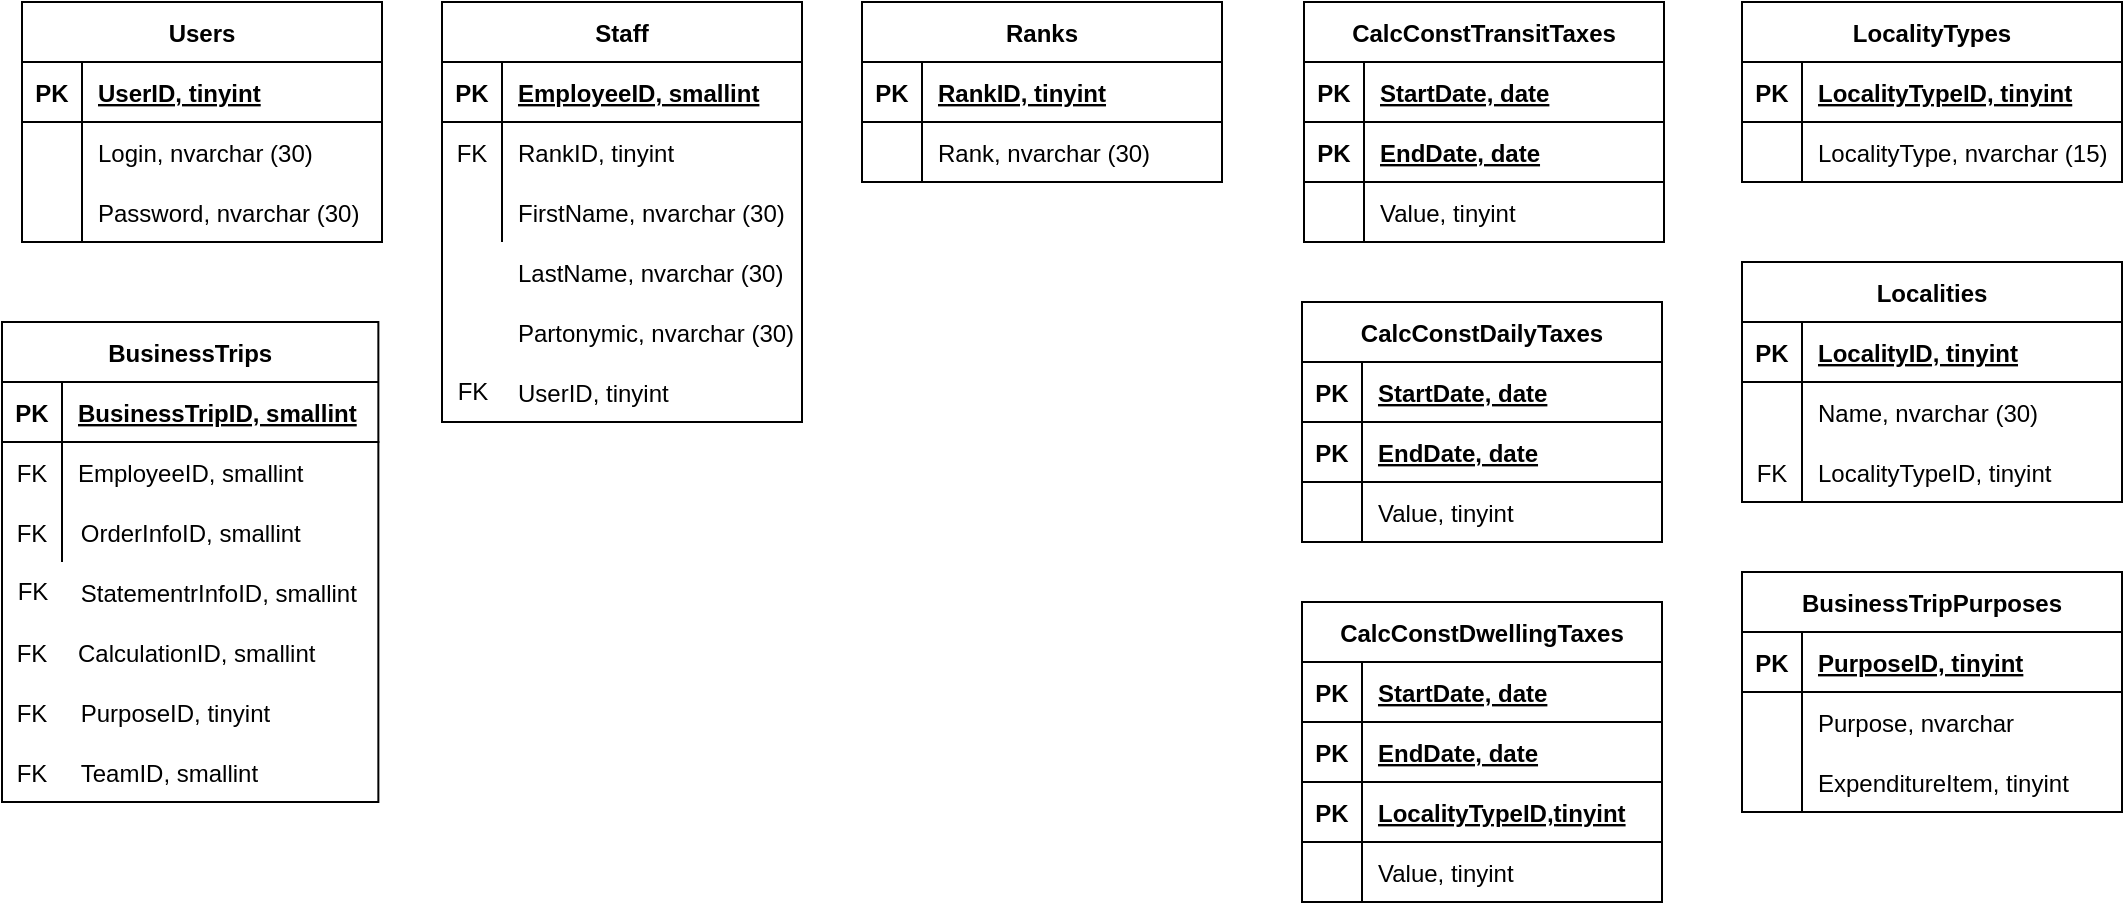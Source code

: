 <mxfile version="13.7.5" type="github">
  <diagram name="Page-1" id="9f46799a-70d6-7492-0946-bef42562c5a5">
    <mxGraphModel dx="526" dy="281" grid="1" gridSize="10" guides="1" tooltips="1" connect="1" arrows="1" fold="1" page="1" pageScale="1" pageWidth="1100" pageHeight="850" background="#ffffff" math="0" shadow="0">
      <root>
        <mxCell id="0" />
        <mxCell id="1" parent="0" />
        <mxCell id="2ZAYoPAfcxRGO_iiZ7II-127" value="" style="group" vertex="1" connectable="0" parent="1">
          <mxGeometry x="30" y="20" width="220" height="140" as="geometry" />
        </mxCell>
        <mxCell id="2ZAYoPAfcxRGO_iiZ7II-126" value="" style="group" vertex="1" connectable="0" parent="2ZAYoPAfcxRGO_iiZ7II-127">
          <mxGeometry width="220" height="140" as="geometry" />
        </mxCell>
        <mxCell id="2ZAYoPAfcxRGO_iiZ7II-128" value="" style="group" vertex="1" connectable="0" parent="2ZAYoPAfcxRGO_iiZ7II-126">
          <mxGeometry width="220" height="140" as="geometry" />
        </mxCell>
        <mxCell id="2ZAYoPAfcxRGO_iiZ7II-129" value="" style="group" vertex="1" connectable="0" parent="2ZAYoPAfcxRGO_iiZ7II-128">
          <mxGeometry width="180" height="120" as="geometry" />
        </mxCell>
        <mxCell id="2ZAYoPAfcxRGO_iiZ7II-109" value="Users" style="shape=table;startSize=30;container=1;collapsible=1;childLayout=tableLayout;fixedRows=1;rowLines=0;fontStyle=1;align=center;resizeLast=1;" vertex="1" parent="2ZAYoPAfcxRGO_iiZ7II-129">
          <mxGeometry width="180" height="120" as="geometry">
            <mxRectangle width="70" height="30" as="alternateBounds" />
          </mxGeometry>
        </mxCell>
        <mxCell id="2ZAYoPAfcxRGO_iiZ7II-110" value="" style="shape=partialRectangle;collapsible=0;dropTarget=0;pointerEvents=0;fillColor=none;top=0;left=0;bottom=1;right=0;points=[[0,0.5],[1,0.5]];portConstraint=eastwest;" vertex="1" parent="2ZAYoPAfcxRGO_iiZ7II-109">
          <mxGeometry y="30" width="180" height="30" as="geometry" />
        </mxCell>
        <mxCell id="2ZAYoPAfcxRGO_iiZ7II-111" value="PK" style="shape=partialRectangle;connectable=0;fillColor=none;top=0;left=0;bottom=0;right=0;fontStyle=1;overflow=hidden;" vertex="1" parent="2ZAYoPAfcxRGO_iiZ7II-110">
          <mxGeometry width="30" height="30" as="geometry" />
        </mxCell>
        <mxCell id="2ZAYoPAfcxRGO_iiZ7II-112" value="UserID, tinyint" style="shape=partialRectangle;connectable=0;fillColor=none;top=0;left=0;bottom=0;right=0;align=left;spacingLeft=6;fontStyle=5;overflow=hidden;" vertex="1" parent="2ZAYoPAfcxRGO_iiZ7II-110">
          <mxGeometry x="30" width="150" height="30" as="geometry" />
        </mxCell>
        <mxCell id="2ZAYoPAfcxRGO_iiZ7II-113" value="" style="shape=partialRectangle;collapsible=0;dropTarget=0;pointerEvents=0;fillColor=none;top=0;left=0;bottom=0;right=0;points=[[0,0.5],[1,0.5]];portConstraint=eastwest;" vertex="1" parent="2ZAYoPAfcxRGO_iiZ7II-109">
          <mxGeometry y="60" width="180" height="30" as="geometry" />
        </mxCell>
        <mxCell id="2ZAYoPAfcxRGO_iiZ7II-114" value="" style="shape=partialRectangle;connectable=0;fillColor=none;top=0;left=0;bottom=0;right=0;editable=1;overflow=hidden;" vertex="1" parent="2ZAYoPAfcxRGO_iiZ7II-113">
          <mxGeometry width="30" height="30" as="geometry" />
        </mxCell>
        <mxCell id="2ZAYoPAfcxRGO_iiZ7II-115" value="Login, nvarchar (30)" style="shape=partialRectangle;connectable=0;fillColor=none;top=0;left=0;bottom=0;right=0;align=left;spacingLeft=6;overflow=hidden;" vertex="1" parent="2ZAYoPAfcxRGO_iiZ7II-113">
          <mxGeometry x="30" width="150" height="30" as="geometry" />
        </mxCell>
        <mxCell id="2ZAYoPAfcxRGO_iiZ7II-116" value="" style="shape=partialRectangle;collapsible=0;dropTarget=0;pointerEvents=0;fillColor=none;top=0;left=0;bottom=0;right=0;points=[[0,0.5],[1,0.5]];portConstraint=eastwest;" vertex="1" parent="2ZAYoPAfcxRGO_iiZ7II-109">
          <mxGeometry y="90" width="180" height="30" as="geometry" />
        </mxCell>
        <mxCell id="2ZAYoPAfcxRGO_iiZ7II-117" value="" style="shape=partialRectangle;connectable=0;fillColor=none;top=0;left=0;bottom=0;right=0;editable=1;overflow=hidden;" vertex="1" parent="2ZAYoPAfcxRGO_iiZ7II-116">
          <mxGeometry width="30" height="30" as="geometry" />
        </mxCell>
        <mxCell id="2ZAYoPAfcxRGO_iiZ7II-118" value="" style="shape=partialRectangle;connectable=0;fillColor=none;top=0;left=0;bottom=0;right=0;align=left;spacingLeft=6;overflow=hidden;" vertex="1" parent="2ZAYoPAfcxRGO_iiZ7II-116">
          <mxGeometry x="30" width="150" height="30" as="geometry" />
        </mxCell>
        <mxCell id="2ZAYoPAfcxRGO_iiZ7II-125" value="Password, nvarchar (30)" style="shape=partialRectangle;connectable=0;fillColor=none;top=0;left=0;bottom=0;right=0;align=left;spacingLeft=6;overflow=hidden;" vertex="1" parent="2ZAYoPAfcxRGO_iiZ7II-129">
          <mxGeometry x="30" y="90" width="150" height="30" as="geometry" />
        </mxCell>
        <mxCell id="2ZAYoPAfcxRGO_iiZ7II-132" value="" style="group" vertex="1" connectable="0" parent="1">
          <mxGeometry x="240" y="20" width="220" height="260" as="geometry" />
        </mxCell>
        <mxCell id="2ZAYoPAfcxRGO_iiZ7II-133" value="" style="group" vertex="1" connectable="0" parent="2ZAYoPAfcxRGO_iiZ7II-132">
          <mxGeometry width="220" height="260" as="geometry" />
        </mxCell>
        <mxCell id="2ZAYoPAfcxRGO_iiZ7II-134" value="" style="group" vertex="1" connectable="0" parent="2ZAYoPAfcxRGO_iiZ7II-133">
          <mxGeometry width="220" height="260" as="geometry" />
        </mxCell>
        <mxCell id="2ZAYoPAfcxRGO_iiZ7II-135" value="" style="group" vertex="1" connectable="0" parent="2ZAYoPAfcxRGO_iiZ7II-134">
          <mxGeometry width="180" height="260" as="geometry" />
        </mxCell>
        <mxCell id="2ZAYoPAfcxRGO_iiZ7II-149" value="LastName, nvarchar (30)" style="shape=partialRectangle;connectable=0;fillColor=none;top=0;left=0;bottom=0;right=0;align=left;spacingLeft=6;overflow=hidden;" vertex="1" parent="2ZAYoPAfcxRGO_iiZ7II-135">
          <mxGeometry x="30" y="120" width="150" height="30" as="geometry" />
        </mxCell>
        <mxCell id="2ZAYoPAfcxRGO_iiZ7II-154" value="UserID, tinyint" style="shape=partialRectangle;connectable=0;fillColor=none;top=0;left=0;bottom=0;right=0;align=left;spacingLeft=6;overflow=hidden;" vertex="1" parent="2ZAYoPAfcxRGO_iiZ7II-135">
          <mxGeometry x="30" y="180" width="150" height="30" as="geometry" />
        </mxCell>
        <mxCell id="2ZAYoPAfcxRGO_iiZ7II-155" value="FK" style="text;html=1;align=center;verticalAlign=middle;resizable=0;points=[];autosize=1;" vertex="1" parent="2ZAYoPAfcxRGO_iiZ7II-135">
          <mxGeometry y="185" width="30" height="20" as="geometry" />
        </mxCell>
        <mxCell id="2ZAYoPAfcxRGO_iiZ7II-272" value="" style="group" vertex="1" connectable="0" parent="2ZAYoPAfcxRGO_iiZ7II-135">
          <mxGeometry width="180" height="210" as="geometry" />
        </mxCell>
        <mxCell id="2ZAYoPAfcxRGO_iiZ7II-136" value="Staff" style="shape=table;startSize=30;container=1;collapsible=1;childLayout=tableLayout;fixedRows=1;rowLines=0;fontStyle=1;align=center;resizeLast=1;" vertex="1" parent="2ZAYoPAfcxRGO_iiZ7II-272">
          <mxGeometry width="180" height="210" as="geometry" />
        </mxCell>
        <mxCell id="2ZAYoPAfcxRGO_iiZ7II-137" value="" style="shape=partialRectangle;collapsible=0;dropTarget=0;pointerEvents=0;fillColor=none;top=0;left=0;bottom=1;right=0;points=[[0,0.5],[1,0.5]];portConstraint=eastwest;" vertex="1" parent="2ZAYoPAfcxRGO_iiZ7II-136">
          <mxGeometry y="30" width="180" height="30" as="geometry" />
        </mxCell>
        <mxCell id="2ZAYoPAfcxRGO_iiZ7II-138" value="PK" style="shape=partialRectangle;connectable=0;fillColor=none;top=0;left=0;bottom=0;right=0;fontStyle=1;overflow=hidden;" vertex="1" parent="2ZAYoPAfcxRGO_iiZ7II-137">
          <mxGeometry width="30" height="30" as="geometry" />
        </mxCell>
        <mxCell id="2ZAYoPAfcxRGO_iiZ7II-139" value="EmployeeID, smallint" style="shape=partialRectangle;connectable=0;fillColor=none;top=0;left=0;bottom=0;right=0;align=left;spacingLeft=6;fontStyle=5;overflow=hidden;" vertex="1" parent="2ZAYoPAfcxRGO_iiZ7II-137">
          <mxGeometry x="30" width="150" height="30" as="geometry" />
        </mxCell>
        <mxCell id="2ZAYoPAfcxRGO_iiZ7II-140" value="" style="shape=partialRectangle;collapsible=0;dropTarget=0;pointerEvents=0;fillColor=none;top=0;left=0;bottom=0;right=0;points=[[0,0.5],[1,0.5]];portConstraint=eastwest;" vertex="1" parent="2ZAYoPAfcxRGO_iiZ7II-136">
          <mxGeometry y="60" width="180" height="30" as="geometry" />
        </mxCell>
        <mxCell id="2ZAYoPAfcxRGO_iiZ7II-141" value="FK" style="shape=partialRectangle;connectable=0;fillColor=none;top=0;left=0;bottom=0;right=0;editable=1;overflow=hidden;" vertex="1" parent="2ZAYoPAfcxRGO_iiZ7II-140">
          <mxGeometry width="30" height="30" as="geometry" />
        </mxCell>
        <mxCell id="2ZAYoPAfcxRGO_iiZ7II-142" value="RankID, tinyint" style="shape=partialRectangle;connectable=0;fillColor=none;top=0;left=0;bottom=0;right=0;align=left;spacingLeft=6;overflow=hidden;" vertex="1" parent="2ZAYoPAfcxRGO_iiZ7II-140">
          <mxGeometry x="30" width="150" height="30" as="geometry" />
        </mxCell>
        <mxCell id="2ZAYoPAfcxRGO_iiZ7II-143" value="" style="shape=partialRectangle;collapsible=0;dropTarget=0;pointerEvents=0;fillColor=none;top=0;left=0;bottom=0;right=0;points=[[0,0.5],[1,0.5]];portConstraint=eastwest;" vertex="1" parent="2ZAYoPAfcxRGO_iiZ7II-136">
          <mxGeometry y="90" width="180" height="30" as="geometry" />
        </mxCell>
        <mxCell id="2ZAYoPAfcxRGO_iiZ7II-144" value="" style="shape=partialRectangle;connectable=0;fillColor=none;top=0;left=0;bottom=0;right=0;editable=1;overflow=hidden;" vertex="1" parent="2ZAYoPAfcxRGO_iiZ7II-143">
          <mxGeometry width="30" height="30" as="geometry" />
        </mxCell>
        <mxCell id="2ZAYoPAfcxRGO_iiZ7II-145" value="" style="shape=partialRectangle;connectable=0;fillColor=none;top=0;left=0;bottom=0;right=0;align=left;spacingLeft=6;overflow=hidden;" vertex="1" parent="2ZAYoPAfcxRGO_iiZ7II-143">
          <mxGeometry x="30" width="150" height="30" as="geometry" />
        </mxCell>
        <mxCell id="2ZAYoPAfcxRGO_iiZ7II-146" value="FirstName, nvarchar (30)" style="shape=partialRectangle;connectable=0;fillColor=none;top=0;left=0;bottom=0;right=0;align=left;spacingLeft=6;overflow=hidden;" vertex="1" parent="2ZAYoPAfcxRGO_iiZ7II-272">
          <mxGeometry x="30" y="90" width="150" height="30" as="geometry" />
        </mxCell>
        <mxCell id="2ZAYoPAfcxRGO_iiZ7II-150" value="Partonymic, nvarchar (30)" style="shape=partialRectangle;connectable=0;fillColor=none;top=0;left=0;bottom=0;right=0;align=left;spacingLeft=6;overflow=hidden;" vertex="1" parent="2ZAYoPAfcxRGO_iiZ7II-272">
          <mxGeometry x="30" y="150" width="150" height="30" as="geometry" />
        </mxCell>
        <mxCell id="2ZAYoPAfcxRGO_iiZ7II-156" value="" style="group" vertex="1" connectable="0" parent="1">
          <mxGeometry x="450" y="20" width="220" height="140" as="geometry" />
        </mxCell>
        <mxCell id="2ZAYoPAfcxRGO_iiZ7II-157" value="" style="group" vertex="1" connectable="0" parent="2ZAYoPAfcxRGO_iiZ7II-156">
          <mxGeometry width="220" height="140" as="geometry" />
        </mxCell>
        <mxCell id="2ZAYoPAfcxRGO_iiZ7II-158" value="" style="group" vertex="1" connectable="0" parent="2ZAYoPAfcxRGO_iiZ7II-157">
          <mxGeometry width="220" height="140" as="geometry" />
        </mxCell>
        <mxCell id="2ZAYoPAfcxRGO_iiZ7II-159" value="" style="group" vertex="1" connectable="0" parent="2ZAYoPAfcxRGO_iiZ7II-158">
          <mxGeometry width="180" height="120" as="geometry" />
        </mxCell>
        <mxCell id="2ZAYoPAfcxRGO_iiZ7II-160" value="Ranks" style="shape=table;startSize=30;container=1;collapsible=1;childLayout=tableLayout;fixedRows=1;rowLines=0;fontStyle=1;align=center;resizeLast=1;" vertex="1" parent="2ZAYoPAfcxRGO_iiZ7II-159">
          <mxGeometry width="180" height="90.0" as="geometry" />
        </mxCell>
        <mxCell id="2ZAYoPAfcxRGO_iiZ7II-161" value="" style="shape=partialRectangle;collapsible=0;dropTarget=0;pointerEvents=0;fillColor=none;top=0;left=0;bottom=1;right=0;points=[[0,0.5],[1,0.5]];portConstraint=eastwest;" vertex="1" parent="2ZAYoPAfcxRGO_iiZ7II-160">
          <mxGeometry y="30" width="180" height="30" as="geometry" />
        </mxCell>
        <mxCell id="2ZAYoPAfcxRGO_iiZ7II-162" value="PK" style="shape=partialRectangle;connectable=0;fillColor=none;top=0;left=0;bottom=0;right=0;fontStyle=1;overflow=hidden;" vertex="1" parent="2ZAYoPAfcxRGO_iiZ7II-161">
          <mxGeometry width="30" height="30" as="geometry" />
        </mxCell>
        <mxCell id="2ZAYoPAfcxRGO_iiZ7II-163" value="RankID, tinyint" style="shape=partialRectangle;connectable=0;fillColor=none;top=0;left=0;bottom=0;right=0;align=left;spacingLeft=6;fontStyle=5;overflow=hidden;" vertex="1" parent="2ZAYoPAfcxRGO_iiZ7II-161">
          <mxGeometry x="30" width="150" height="30" as="geometry" />
        </mxCell>
        <mxCell id="2ZAYoPAfcxRGO_iiZ7II-164" value="" style="shape=partialRectangle;collapsible=0;dropTarget=0;pointerEvents=0;fillColor=none;top=0;left=0;bottom=0;right=0;points=[[0,0.5],[1,0.5]];portConstraint=eastwest;" vertex="1" parent="2ZAYoPAfcxRGO_iiZ7II-160">
          <mxGeometry y="60" width="180" height="30" as="geometry" />
        </mxCell>
        <mxCell id="2ZAYoPAfcxRGO_iiZ7II-165" value="" style="shape=partialRectangle;connectable=0;fillColor=none;top=0;left=0;bottom=0;right=0;editable=1;overflow=hidden;" vertex="1" parent="2ZAYoPAfcxRGO_iiZ7II-164">
          <mxGeometry width="30" height="30" as="geometry" />
        </mxCell>
        <mxCell id="2ZAYoPAfcxRGO_iiZ7II-166" value="Rank, nvarchar (30)" style="shape=partialRectangle;connectable=0;fillColor=none;top=0;left=0;bottom=0;right=0;align=left;spacingLeft=6;overflow=hidden;" vertex="1" parent="2ZAYoPAfcxRGO_iiZ7II-164">
          <mxGeometry x="30" width="150" height="30" as="geometry" />
        </mxCell>
        <mxCell id="2ZAYoPAfcxRGO_iiZ7II-201" value="" style="group" vertex="1" connectable="0" parent="1">
          <mxGeometry x="670" y="20" width="180" height="120" as="geometry" />
        </mxCell>
        <mxCell id="2ZAYoPAfcxRGO_iiZ7II-186" value="CalcConstTransitTaxes" style="shape=table;startSize=30;container=1;collapsible=1;childLayout=tableLayout;fixedRows=1;rowLines=0;fontStyle=1;align=center;resizeLast=1;" vertex="1" parent="2ZAYoPAfcxRGO_iiZ7II-201">
          <mxGeometry x="1" width="180" height="120" as="geometry" />
        </mxCell>
        <mxCell id="2ZAYoPAfcxRGO_iiZ7II-187" value="" style="shape=partialRectangle;collapsible=0;dropTarget=0;pointerEvents=0;fillColor=none;top=0;left=0;bottom=1;right=0;points=[[0,0.5],[1,0.5]];portConstraint=eastwest;" vertex="1" parent="2ZAYoPAfcxRGO_iiZ7II-186">
          <mxGeometry y="30" width="180" height="30" as="geometry" />
        </mxCell>
        <mxCell id="2ZAYoPAfcxRGO_iiZ7II-188" value="PK" style="shape=partialRectangle;connectable=0;fillColor=none;top=0;left=0;bottom=0;right=0;fontStyle=1;overflow=hidden;strokeColor=#000000;" vertex="1" parent="2ZAYoPAfcxRGO_iiZ7II-187">
          <mxGeometry width="30" height="30" as="geometry" />
        </mxCell>
        <mxCell id="2ZAYoPAfcxRGO_iiZ7II-189" value="StartDate, date" style="shape=partialRectangle;connectable=0;fillColor=none;top=0;left=0;bottom=0;right=0;align=left;spacingLeft=6;fontStyle=5;overflow=hidden;" vertex="1" parent="2ZAYoPAfcxRGO_iiZ7II-187">
          <mxGeometry x="30" width="150" height="30" as="geometry" />
        </mxCell>
        <mxCell id="2ZAYoPAfcxRGO_iiZ7II-196" style="shape=partialRectangle;collapsible=0;dropTarget=0;pointerEvents=0;fillColor=none;top=0;left=0;bottom=1;right=0;points=[[0,0.5],[1,0.5]];portConstraint=eastwest;" vertex="1" parent="2ZAYoPAfcxRGO_iiZ7II-186">
          <mxGeometry y="60" width="180" height="30" as="geometry" />
        </mxCell>
        <mxCell id="2ZAYoPAfcxRGO_iiZ7II-197" value="PK" style="shape=partialRectangle;connectable=0;fillColor=none;top=0;left=0;bottom=0;right=0;fontStyle=1;overflow=hidden;strokeColor=#FFFFFF;" vertex="1" parent="2ZAYoPAfcxRGO_iiZ7II-196">
          <mxGeometry width="30" height="30" as="geometry" />
        </mxCell>
        <mxCell id="2ZAYoPAfcxRGO_iiZ7II-198" value="EndDate, date" style="shape=partialRectangle;connectable=0;fillColor=none;top=0;left=0;bottom=0;right=0;align=left;spacingLeft=6;fontStyle=5;overflow=hidden;" vertex="1" parent="2ZAYoPAfcxRGO_iiZ7II-196">
          <mxGeometry x="30" width="150" height="30" as="geometry" />
        </mxCell>
        <mxCell id="2ZAYoPAfcxRGO_iiZ7II-190" value="" style="shape=partialRectangle;collapsible=0;dropTarget=0;pointerEvents=0;fillColor=none;top=0;left=0;bottom=0;right=0;points=[[0,0.5],[1,0.5]];portConstraint=eastwest;" vertex="1" parent="2ZAYoPAfcxRGO_iiZ7II-186">
          <mxGeometry y="90" width="180" height="30" as="geometry" />
        </mxCell>
        <mxCell id="2ZAYoPAfcxRGO_iiZ7II-191" value="" style="shape=partialRectangle;connectable=0;fillColor=none;top=0;left=0;bottom=0;right=0;editable=1;overflow=hidden;" vertex="1" parent="2ZAYoPAfcxRGO_iiZ7II-190">
          <mxGeometry width="30" height="30" as="geometry" />
        </mxCell>
        <mxCell id="2ZAYoPAfcxRGO_iiZ7II-192" value="Value, tinyint" style="shape=partialRectangle;connectable=0;fillColor=none;top=0;left=0;bottom=0;right=0;align=left;spacingLeft=6;overflow=hidden;" vertex="1" parent="2ZAYoPAfcxRGO_iiZ7II-190">
          <mxGeometry x="30" width="150" height="30" as="geometry" />
        </mxCell>
        <mxCell id="2ZAYoPAfcxRGO_iiZ7II-203" value="CalcConstDailyTaxes" style="shape=table;startSize=30;container=1;collapsible=1;childLayout=tableLayout;fixedRows=1;rowLines=0;fontStyle=1;align=center;resizeLast=1;" vertex="1" parent="1">
          <mxGeometry x="670" y="170" width="180" height="120" as="geometry" />
        </mxCell>
        <mxCell id="2ZAYoPAfcxRGO_iiZ7II-204" value="" style="shape=partialRectangle;collapsible=0;dropTarget=0;pointerEvents=0;fillColor=none;top=0;left=0;bottom=1;right=0;points=[[0,0.5],[1,0.5]];portConstraint=eastwest;" vertex="1" parent="2ZAYoPAfcxRGO_iiZ7II-203">
          <mxGeometry y="30" width="180" height="30" as="geometry" />
        </mxCell>
        <mxCell id="2ZAYoPAfcxRGO_iiZ7II-205" value="PK" style="shape=partialRectangle;connectable=0;fillColor=none;top=0;left=0;bottom=0;right=0;fontStyle=1;overflow=hidden;strokeColor=#000000;" vertex="1" parent="2ZAYoPAfcxRGO_iiZ7II-204">
          <mxGeometry width="30" height="30" as="geometry" />
        </mxCell>
        <mxCell id="2ZAYoPAfcxRGO_iiZ7II-206" value="StartDate, date" style="shape=partialRectangle;connectable=0;fillColor=none;top=0;left=0;bottom=0;right=0;align=left;spacingLeft=6;fontStyle=5;overflow=hidden;" vertex="1" parent="2ZAYoPAfcxRGO_iiZ7II-204">
          <mxGeometry x="30" width="150" height="30" as="geometry" />
        </mxCell>
        <mxCell id="2ZAYoPAfcxRGO_iiZ7II-207" style="shape=partialRectangle;collapsible=0;dropTarget=0;pointerEvents=0;fillColor=none;top=0;left=0;bottom=1;right=0;points=[[0,0.5],[1,0.5]];portConstraint=eastwest;" vertex="1" parent="2ZAYoPAfcxRGO_iiZ7II-203">
          <mxGeometry y="60" width="180" height="30" as="geometry" />
        </mxCell>
        <mxCell id="2ZAYoPAfcxRGO_iiZ7II-208" value="PK" style="shape=partialRectangle;connectable=0;fillColor=none;top=0;left=0;bottom=0;right=0;fontStyle=1;overflow=hidden;strokeColor=#FFFFFF;" vertex="1" parent="2ZAYoPAfcxRGO_iiZ7II-207">
          <mxGeometry width="30" height="30" as="geometry" />
        </mxCell>
        <mxCell id="2ZAYoPAfcxRGO_iiZ7II-209" value="EndDate, date" style="shape=partialRectangle;connectable=0;fillColor=none;top=0;left=0;bottom=0;right=0;align=left;spacingLeft=6;fontStyle=5;overflow=hidden;" vertex="1" parent="2ZAYoPAfcxRGO_iiZ7II-207">
          <mxGeometry x="30" width="150" height="30" as="geometry" />
        </mxCell>
        <mxCell id="2ZAYoPAfcxRGO_iiZ7II-210" value="" style="shape=partialRectangle;collapsible=0;dropTarget=0;pointerEvents=0;fillColor=none;top=0;left=0;bottom=0;right=0;points=[[0,0.5],[1,0.5]];portConstraint=eastwest;" vertex="1" parent="2ZAYoPAfcxRGO_iiZ7II-203">
          <mxGeometry y="90" width="180" height="30" as="geometry" />
        </mxCell>
        <mxCell id="2ZAYoPAfcxRGO_iiZ7II-211" value="" style="shape=partialRectangle;connectable=0;fillColor=none;top=0;left=0;bottom=0;right=0;editable=1;overflow=hidden;" vertex="1" parent="2ZAYoPAfcxRGO_iiZ7II-210">
          <mxGeometry width="30" height="30" as="geometry" />
        </mxCell>
        <mxCell id="2ZAYoPAfcxRGO_iiZ7II-212" value="Value, tinyint" style="shape=partialRectangle;connectable=0;fillColor=none;top=0;left=0;bottom=0;right=0;align=left;spacingLeft=6;overflow=hidden;" vertex="1" parent="2ZAYoPAfcxRGO_iiZ7II-210">
          <mxGeometry x="30" width="150" height="30" as="geometry" />
        </mxCell>
        <mxCell id="2ZAYoPAfcxRGO_iiZ7II-231" value="LocalityTypes" style="shape=table;startSize=30;container=1;collapsible=1;childLayout=tableLayout;fixedRows=1;rowLines=0;fontStyle=1;align=center;resizeLast=1;" vertex="1" parent="1">
          <mxGeometry x="890" y="20" width="190" height="90" as="geometry" />
        </mxCell>
        <mxCell id="2ZAYoPAfcxRGO_iiZ7II-232" value="" style="shape=partialRectangle;collapsible=0;dropTarget=0;pointerEvents=0;fillColor=none;top=0;left=0;bottom=1;right=0;points=[[0,0.5],[1,0.5]];portConstraint=eastwest;" vertex="1" parent="2ZAYoPAfcxRGO_iiZ7II-231">
          <mxGeometry y="30" width="190" height="30" as="geometry" />
        </mxCell>
        <mxCell id="2ZAYoPAfcxRGO_iiZ7II-233" value="PK" style="shape=partialRectangle;connectable=0;fillColor=none;top=0;left=0;bottom=0;right=0;fontStyle=1;overflow=hidden;strokeColor=#000000;" vertex="1" parent="2ZAYoPAfcxRGO_iiZ7II-232">
          <mxGeometry width="30" height="30" as="geometry" />
        </mxCell>
        <mxCell id="2ZAYoPAfcxRGO_iiZ7II-234" value="LocalityTypeID, tinyint" style="shape=partialRectangle;connectable=0;fillColor=none;top=0;left=0;bottom=0;right=0;align=left;spacingLeft=6;fontStyle=5;overflow=hidden;" vertex="1" parent="2ZAYoPAfcxRGO_iiZ7II-232">
          <mxGeometry x="30" width="160" height="30" as="geometry" />
        </mxCell>
        <mxCell id="2ZAYoPAfcxRGO_iiZ7II-238" value="" style="shape=partialRectangle;collapsible=0;dropTarget=0;pointerEvents=0;fillColor=none;top=0;left=0;bottom=0;right=0;points=[[0,0.5],[1,0.5]];portConstraint=eastwest;" vertex="1" parent="2ZAYoPAfcxRGO_iiZ7II-231">
          <mxGeometry y="60" width="190" height="30" as="geometry" />
        </mxCell>
        <mxCell id="2ZAYoPAfcxRGO_iiZ7II-239" value="" style="shape=partialRectangle;connectable=0;fillColor=none;top=0;left=0;bottom=0;right=0;editable=1;overflow=hidden;" vertex="1" parent="2ZAYoPAfcxRGO_iiZ7II-238">
          <mxGeometry width="30" height="30" as="geometry" />
        </mxCell>
        <mxCell id="2ZAYoPAfcxRGO_iiZ7II-240" value="LocalityType, nvarchar (15)" style="shape=partialRectangle;connectable=0;fillColor=none;top=0;left=0;bottom=0;right=0;align=left;spacingLeft=6;overflow=hidden;" vertex="1" parent="2ZAYoPAfcxRGO_iiZ7II-238">
          <mxGeometry x="30" width="160" height="30" as="geometry" />
        </mxCell>
        <mxCell id="2ZAYoPAfcxRGO_iiZ7II-213" value="CalcConstDwellingTaxes" style="shape=table;startSize=30;container=1;collapsible=1;childLayout=tableLayout;fixedRows=1;rowLines=0;fontStyle=1;align=center;resizeLast=1;" vertex="1" parent="1">
          <mxGeometry x="670" y="320" width="180" height="150" as="geometry" />
        </mxCell>
        <mxCell id="2ZAYoPAfcxRGO_iiZ7II-214" value="" style="shape=partialRectangle;collapsible=0;dropTarget=0;pointerEvents=0;fillColor=none;top=0;left=0;bottom=1;right=0;points=[[0,0.5],[1,0.5]];portConstraint=eastwest;" vertex="1" parent="2ZAYoPAfcxRGO_iiZ7II-213">
          <mxGeometry y="30" width="180" height="30" as="geometry" />
        </mxCell>
        <mxCell id="2ZAYoPAfcxRGO_iiZ7II-215" value="PK" style="shape=partialRectangle;connectable=0;fillColor=none;top=0;left=0;bottom=0;right=0;fontStyle=1;overflow=hidden;strokeColor=#000000;" vertex="1" parent="2ZAYoPAfcxRGO_iiZ7II-214">
          <mxGeometry width="30" height="30" as="geometry" />
        </mxCell>
        <mxCell id="2ZAYoPAfcxRGO_iiZ7II-216" value="StartDate, date" style="shape=partialRectangle;connectable=0;fillColor=none;top=0;left=0;bottom=0;right=0;align=left;spacingLeft=6;fontStyle=5;overflow=hidden;" vertex="1" parent="2ZAYoPAfcxRGO_iiZ7II-214">
          <mxGeometry x="30" width="150" height="30" as="geometry" />
        </mxCell>
        <mxCell id="2ZAYoPAfcxRGO_iiZ7II-217" style="shape=partialRectangle;collapsible=0;dropTarget=0;pointerEvents=0;fillColor=none;top=0;left=0;bottom=1;right=0;points=[[0,0.5],[1,0.5]];portConstraint=eastwest;" vertex="1" parent="2ZAYoPAfcxRGO_iiZ7II-213">
          <mxGeometry y="60" width="180" height="30" as="geometry" />
        </mxCell>
        <mxCell id="2ZAYoPAfcxRGO_iiZ7II-218" value="PK" style="shape=partialRectangle;connectable=0;fillColor=none;top=0;left=0;bottom=0;right=0;fontStyle=1;overflow=hidden;strokeColor=#FFFFFF;" vertex="1" parent="2ZAYoPAfcxRGO_iiZ7II-217">
          <mxGeometry width="30" height="30" as="geometry" />
        </mxCell>
        <mxCell id="2ZAYoPAfcxRGO_iiZ7II-219" value="EndDate, date" style="shape=partialRectangle;connectable=0;fillColor=none;top=0;left=0;bottom=0;right=0;align=left;spacingLeft=6;fontStyle=5;overflow=hidden;" vertex="1" parent="2ZAYoPAfcxRGO_iiZ7II-217">
          <mxGeometry x="30" width="150" height="30" as="geometry" />
        </mxCell>
        <mxCell id="2ZAYoPAfcxRGO_iiZ7II-224" style="shape=partialRectangle;collapsible=0;dropTarget=0;pointerEvents=0;fillColor=none;top=0;left=0;bottom=1;right=0;points=[[0,0.5],[1,0.5]];portConstraint=eastwest;" vertex="1" parent="2ZAYoPAfcxRGO_iiZ7II-213">
          <mxGeometry y="90" width="180" height="30" as="geometry" />
        </mxCell>
        <mxCell id="2ZAYoPAfcxRGO_iiZ7II-225" value="PK" style="shape=partialRectangle;connectable=0;fillColor=none;top=0;left=0;bottom=0;right=0;fontStyle=1;overflow=hidden;strokeColor=#FFFFFF;" vertex="1" parent="2ZAYoPAfcxRGO_iiZ7II-224">
          <mxGeometry width="30" height="30" as="geometry" />
        </mxCell>
        <mxCell id="2ZAYoPAfcxRGO_iiZ7II-226" value="LocalityTypeID,tinyint" style="shape=partialRectangle;connectable=0;fillColor=none;top=0;left=0;bottom=0;right=0;align=left;spacingLeft=6;fontStyle=5;overflow=hidden;" vertex="1" parent="2ZAYoPAfcxRGO_iiZ7II-224">
          <mxGeometry x="30" width="150" height="30" as="geometry" />
        </mxCell>
        <mxCell id="2ZAYoPAfcxRGO_iiZ7II-220" value="" style="shape=partialRectangle;collapsible=0;dropTarget=0;pointerEvents=0;fillColor=none;top=0;left=0;bottom=0;right=0;points=[[0,0.5],[1,0.5]];portConstraint=eastwest;" vertex="1" parent="2ZAYoPAfcxRGO_iiZ7II-213">
          <mxGeometry y="120" width="180" height="30" as="geometry" />
        </mxCell>
        <mxCell id="2ZAYoPAfcxRGO_iiZ7II-221" value="" style="shape=partialRectangle;connectable=0;fillColor=none;top=0;left=0;bottom=0;right=0;editable=1;overflow=hidden;" vertex="1" parent="2ZAYoPAfcxRGO_iiZ7II-220">
          <mxGeometry width="30" height="30" as="geometry" />
        </mxCell>
        <mxCell id="2ZAYoPAfcxRGO_iiZ7II-222" value="Value, tinyint" style="shape=partialRectangle;connectable=0;fillColor=none;top=0;left=0;bottom=0;right=0;align=left;spacingLeft=6;overflow=hidden;" vertex="1" parent="2ZAYoPAfcxRGO_iiZ7II-220">
          <mxGeometry x="30" width="150" height="30" as="geometry" />
        </mxCell>
        <mxCell id="2ZAYoPAfcxRGO_iiZ7II-241" value="Localities" style="shape=table;startSize=30;container=1;collapsible=1;childLayout=tableLayout;fixedRows=1;rowLines=0;fontStyle=1;align=center;resizeLast=1;" vertex="1" parent="1">
          <mxGeometry x="890" y="150" width="190" height="120" as="geometry" />
        </mxCell>
        <mxCell id="2ZAYoPAfcxRGO_iiZ7II-242" value="" style="shape=partialRectangle;collapsible=0;dropTarget=0;pointerEvents=0;fillColor=none;top=0;left=0;bottom=1;right=0;points=[[0,0.5],[1,0.5]];portConstraint=eastwest;" vertex="1" parent="2ZAYoPAfcxRGO_iiZ7II-241">
          <mxGeometry y="30" width="190" height="30" as="geometry" />
        </mxCell>
        <mxCell id="2ZAYoPAfcxRGO_iiZ7II-243" value="PK" style="shape=partialRectangle;connectable=0;fillColor=none;top=0;left=0;bottom=0;right=0;fontStyle=1;overflow=hidden;strokeColor=#000000;" vertex="1" parent="2ZAYoPAfcxRGO_iiZ7II-242">
          <mxGeometry width="30" height="30" as="geometry" />
        </mxCell>
        <mxCell id="2ZAYoPAfcxRGO_iiZ7II-244" value="LocalityID, tinyint" style="shape=partialRectangle;connectable=0;fillColor=none;top=0;left=0;bottom=0;right=0;align=left;spacingLeft=6;fontStyle=5;overflow=hidden;" vertex="1" parent="2ZAYoPAfcxRGO_iiZ7II-242">
          <mxGeometry x="30" width="160" height="30" as="geometry" />
        </mxCell>
        <mxCell id="2ZAYoPAfcxRGO_iiZ7II-245" value="" style="shape=partialRectangle;collapsible=0;dropTarget=0;pointerEvents=0;fillColor=none;top=0;left=0;bottom=0;right=0;points=[[0,0.5],[1,0.5]];portConstraint=eastwest;" vertex="1" parent="2ZAYoPAfcxRGO_iiZ7II-241">
          <mxGeometry y="60" width="190" height="30" as="geometry" />
        </mxCell>
        <mxCell id="2ZAYoPAfcxRGO_iiZ7II-246" value="" style="shape=partialRectangle;connectable=0;fillColor=none;top=0;left=0;bottom=0;right=0;editable=1;overflow=hidden;" vertex="1" parent="2ZAYoPAfcxRGO_iiZ7II-245">
          <mxGeometry width="30" height="30" as="geometry" />
        </mxCell>
        <mxCell id="2ZAYoPAfcxRGO_iiZ7II-247" value="Name, nvarchar (30)" style="shape=partialRectangle;connectable=0;fillColor=none;top=0;left=0;bottom=0;right=0;align=left;spacingLeft=6;overflow=hidden;" vertex="1" parent="2ZAYoPAfcxRGO_iiZ7II-245">
          <mxGeometry x="30" width="160" height="30" as="geometry" />
        </mxCell>
        <mxCell id="2ZAYoPAfcxRGO_iiZ7II-248" style="shape=partialRectangle;collapsible=0;dropTarget=0;pointerEvents=0;fillColor=none;top=0;left=0;bottom=0;right=0;points=[[0,0.5],[1,0.5]];portConstraint=eastwest;" vertex="1" parent="2ZAYoPAfcxRGO_iiZ7II-241">
          <mxGeometry y="90" width="190" height="30" as="geometry" />
        </mxCell>
        <mxCell id="2ZAYoPAfcxRGO_iiZ7II-249" value="FK" style="shape=partialRectangle;connectable=0;fillColor=none;top=0;left=0;bottom=0;right=0;editable=1;overflow=hidden;" vertex="1" parent="2ZAYoPAfcxRGO_iiZ7II-248">
          <mxGeometry width="30" height="30" as="geometry" />
        </mxCell>
        <mxCell id="2ZAYoPAfcxRGO_iiZ7II-250" value="LocalityTypeID, tinyint" style="shape=partialRectangle;connectable=0;fillColor=none;top=0;left=0;bottom=0;right=0;align=left;spacingLeft=6;overflow=hidden;" vertex="1" parent="2ZAYoPAfcxRGO_iiZ7II-248">
          <mxGeometry x="30" width="160" height="30" as="geometry" />
        </mxCell>
        <mxCell id="2ZAYoPAfcxRGO_iiZ7II-293" value="BusinessTripPurposes" style="shape=table;startSize=30;container=1;collapsible=1;childLayout=tableLayout;fixedRows=1;rowLines=0;fontStyle=1;align=center;resizeLast=1;" vertex="1" parent="1">
          <mxGeometry x="890" y="305" width="190" height="120" as="geometry" />
        </mxCell>
        <mxCell id="2ZAYoPAfcxRGO_iiZ7II-294" value="" style="shape=partialRectangle;collapsible=0;dropTarget=0;pointerEvents=0;fillColor=none;top=0;left=0;bottom=1;right=0;points=[[0,0.5],[1,0.5]];portConstraint=eastwest;" vertex="1" parent="2ZAYoPAfcxRGO_iiZ7II-293">
          <mxGeometry y="30" width="190" height="30" as="geometry" />
        </mxCell>
        <mxCell id="2ZAYoPAfcxRGO_iiZ7II-295" value="PK" style="shape=partialRectangle;connectable=0;fillColor=none;top=0;left=0;bottom=0;right=0;fontStyle=1;overflow=hidden;strokeColor=#000000;" vertex="1" parent="2ZAYoPAfcxRGO_iiZ7II-294">
          <mxGeometry width="30" height="30" as="geometry" />
        </mxCell>
        <mxCell id="2ZAYoPAfcxRGO_iiZ7II-296" value="PurposeID, tinyint" style="shape=partialRectangle;connectable=0;fillColor=none;top=0;left=0;bottom=0;right=0;align=left;spacingLeft=6;fontStyle=5;overflow=hidden;" vertex="1" parent="2ZAYoPAfcxRGO_iiZ7II-294">
          <mxGeometry x="30" width="160" height="30" as="geometry" />
        </mxCell>
        <mxCell id="2ZAYoPAfcxRGO_iiZ7II-297" value="" style="shape=partialRectangle;collapsible=0;dropTarget=0;pointerEvents=0;fillColor=none;top=0;left=0;bottom=0;right=0;points=[[0,0.5],[1,0.5]];portConstraint=eastwest;" vertex="1" parent="2ZAYoPAfcxRGO_iiZ7II-293">
          <mxGeometry y="60" width="190" height="30" as="geometry" />
        </mxCell>
        <mxCell id="2ZAYoPAfcxRGO_iiZ7II-298" value="" style="shape=partialRectangle;connectable=0;fillColor=none;top=0;left=0;bottom=0;right=0;editable=1;overflow=hidden;" vertex="1" parent="2ZAYoPAfcxRGO_iiZ7II-297">
          <mxGeometry width="30" height="30" as="geometry" />
        </mxCell>
        <mxCell id="2ZAYoPAfcxRGO_iiZ7II-299" value="Purpose, nvarchar" style="shape=partialRectangle;connectable=0;fillColor=none;top=0;left=0;bottom=0;right=0;align=left;spacingLeft=6;overflow=hidden;" vertex="1" parent="2ZAYoPAfcxRGO_iiZ7II-297">
          <mxGeometry x="30" width="160" height="30" as="geometry" />
        </mxCell>
        <mxCell id="2ZAYoPAfcxRGO_iiZ7II-300" style="shape=partialRectangle;collapsible=0;dropTarget=0;pointerEvents=0;fillColor=none;top=0;left=0;bottom=0;right=0;points=[[0,0.5],[1,0.5]];portConstraint=eastwest;" vertex="1" parent="2ZAYoPAfcxRGO_iiZ7II-293">
          <mxGeometry y="90" width="190" height="30" as="geometry" />
        </mxCell>
        <mxCell id="2ZAYoPAfcxRGO_iiZ7II-301" value="" style="shape=partialRectangle;connectable=0;fillColor=none;top=0;left=0;bottom=0;right=0;editable=1;overflow=hidden;" vertex="1" parent="2ZAYoPAfcxRGO_iiZ7II-300">
          <mxGeometry width="30" height="30" as="geometry" />
        </mxCell>
        <mxCell id="2ZAYoPAfcxRGO_iiZ7II-302" value="ExpenditureItem, tinyint" style="shape=partialRectangle;connectable=0;fillColor=none;top=0;left=0;bottom=0;right=0;align=left;spacingLeft=6;overflow=hidden;" vertex="1" parent="2ZAYoPAfcxRGO_iiZ7II-300">
          <mxGeometry x="30" width="160" height="30" as="geometry" />
        </mxCell>
        <mxCell id="2ZAYoPAfcxRGO_iiZ7II-312" value="" style="group" vertex="1" connectable="0" parent="1">
          <mxGeometry x="20" y="180" width="191.36" height="240" as="geometry" />
        </mxCell>
        <mxCell id="2ZAYoPAfcxRGO_iiZ7II-277" value="StatementrInfoID, smallint" style="shape=partialRectangle;connectable=0;fillColor=none;top=0;left=0;bottom=0;right=0;align=left;spacingLeft=6;overflow=hidden;" vertex="1" parent="2ZAYoPAfcxRGO_iiZ7II-312">
          <mxGeometry x="31.364" y="120" width="156.818" height="30" as="geometry" />
        </mxCell>
        <mxCell id="2ZAYoPAfcxRGO_iiZ7II-278" value="TeamID, smallint" style="shape=partialRectangle;connectable=0;fillColor=none;top=0;left=0;bottom=0;right=0;align=left;spacingLeft=6;overflow=hidden;" vertex="1" parent="2ZAYoPAfcxRGO_iiZ7II-312">
          <mxGeometry x="31.364" y="210" width="156.818" height="30" as="geometry" />
        </mxCell>
        <mxCell id="2ZAYoPAfcxRGO_iiZ7II-281" value="BusinessTrips" style="shape=table;startSize=30;container=1;collapsible=1;childLayout=tableLayout;fixedRows=1;rowLines=0;fontStyle=1;align=center;resizeLast=1;" vertex="1" parent="2ZAYoPAfcxRGO_iiZ7II-312">
          <mxGeometry width="188.18" height="240" as="geometry" />
        </mxCell>
        <mxCell id="2ZAYoPAfcxRGO_iiZ7II-282" value="" style="shape=partialRectangle;collapsible=0;dropTarget=0;pointerEvents=0;fillColor=none;top=0;left=0;bottom=1;right=0;points=[[0,0.5],[1,0.5]];portConstraint=eastwest;" vertex="1" parent="2ZAYoPAfcxRGO_iiZ7II-281">
          <mxGeometry y="30" width="188.18" height="30" as="geometry" />
        </mxCell>
        <mxCell id="2ZAYoPAfcxRGO_iiZ7II-283" value="PK" style="shape=partialRectangle;connectable=0;fillColor=none;top=0;left=0;bottom=0;right=0;fontStyle=1;overflow=hidden;" vertex="1" parent="2ZAYoPAfcxRGO_iiZ7II-282">
          <mxGeometry width="30" height="30" as="geometry" />
        </mxCell>
        <mxCell id="2ZAYoPAfcxRGO_iiZ7II-284" value="BusinessTripID, smallint" style="shape=partialRectangle;connectable=0;fillColor=none;top=0;left=0;bottom=0;right=0;align=left;spacingLeft=6;fontStyle=5;overflow=hidden;" vertex="1" parent="2ZAYoPAfcxRGO_iiZ7II-282">
          <mxGeometry x="30" width="158.18" height="30" as="geometry" />
        </mxCell>
        <mxCell id="2ZAYoPAfcxRGO_iiZ7II-285" value="" style="shape=partialRectangle;collapsible=0;dropTarget=0;pointerEvents=0;fillColor=none;top=0;left=0;bottom=0;right=0;points=[[0,0.5],[1,0.5]];portConstraint=eastwest;" vertex="1" parent="2ZAYoPAfcxRGO_iiZ7II-281">
          <mxGeometry y="60" width="188.18" height="30" as="geometry" />
        </mxCell>
        <mxCell id="2ZAYoPAfcxRGO_iiZ7II-286" value="FK" style="shape=partialRectangle;connectable=0;fillColor=none;top=0;left=0;bottom=0;right=0;editable=1;overflow=hidden;" vertex="1" parent="2ZAYoPAfcxRGO_iiZ7II-285">
          <mxGeometry width="30" height="30" as="geometry" />
        </mxCell>
        <mxCell id="2ZAYoPAfcxRGO_iiZ7II-287" value="EmployeeID, smallint" style="shape=partialRectangle;connectable=0;fillColor=none;top=0;left=0;bottom=0;right=0;align=left;spacingLeft=6;overflow=hidden;" vertex="1" parent="2ZAYoPAfcxRGO_iiZ7II-285">
          <mxGeometry x="30" width="158.18" height="30" as="geometry" />
        </mxCell>
        <mxCell id="2ZAYoPAfcxRGO_iiZ7II-288" value="" style="shape=partialRectangle;collapsible=0;dropTarget=0;pointerEvents=0;fillColor=none;top=0;left=0;bottom=0;right=0;points=[[0,0.5],[1,0.5]];portConstraint=eastwest;" vertex="1" parent="2ZAYoPAfcxRGO_iiZ7II-281">
          <mxGeometry y="90" width="188.18" height="30" as="geometry" />
        </mxCell>
        <mxCell id="2ZAYoPAfcxRGO_iiZ7II-289" value="FK" style="shape=partialRectangle;connectable=0;fillColor=none;top=0;left=0;bottom=0;right=0;editable=1;overflow=hidden;" vertex="1" parent="2ZAYoPAfcxRGO_iiZ7II-288">
          <mxGeometry width="30" height="30" as="geometry" />
        </mxCell>
        <mxCell id="2ZAYoPAfcxRGO_iiZ7II-290" value="" style="shape=partialRectangle;connectable=0;fillColor=none;top=0;left=0;bottom=0;right=0;align=left;spacingLeft=6;overflow=hidden;" vertex="1" parent="2ZAYoPAfcxRGO_iiZ7II-288">
          <mxGeometry x="30" width="158.18" height="30" as="geometry" />
        </mxCell>
        <mxCell id="2ZAYoPAfcxRGO_iiZ7II-291" value="OrderInfoID, smallint" style="shape=partialRectangle;connectable=0;fillColor=none;top=0;left=0;bottom=0;right=0;align=left;spacingLeft=6;overflow=hidden;" vertex="1" parent="2ZAYoPAfcxRGO_iiZ7II-312">
          <mxGeometry x="31.364" y="90" width="156.818" height="30" as="geometry" />
        </mxCell>
        <mxCell id="2ZAYoPAfcxRGO_iiZ7II-292" value="CalculationID, smallint" style="shape=partialRectangle;connectable=0;fillColor=none;top=0;left=0;bottom=0;right=0;align=left;spacingLeft=6;overflow=hidden;" vertex="1" parent="2ZAYoPAfcxRGO_iiZ7II-312">
          <mxGeometry x="30" y="150" width="160" height="30" as="geometry" />
        </mxCell>
        <mxCell id="2ZAYoPAfcxRGO_iiZ7II-304" value="PurposeID, tinyint" style="shape=partialRectangle;connectable=0;fillColor=none;top=0;left=0;bottom=0;right=0;align=left;spacingLeft=6;overflow=hidden;" vertex="1" parent="2ZAYoPAfcxRGO_iiZ7II-312">
          <mxGeometry x="31.36" y="180" width="160" height="30" as="geometry" />
        </mxCell>
        <mxCell id="2ZAYoPAfcxRGO_iiZ7II-305" value="FK" style="text;html=1;align=center;verticalAlign=middle;resizable=0;points=[];autosize=1;" vertex="1" parent="2ZAYoPAfcxRGO_iiZ7II-312">
          <mxGeometry y="125" width="30" height="20" as="geometry" />
        </mxCell>
        <mxCell id="2ZAYoPAfcxRGO_iiZ7II-308" value="FK" style="shape=partialRectangle;connectable=0;fillColor=none;top=0;left=0;bottom=0;right=0;editable=1;overflow=hidden;" vertex="1" parent="2ZAYoPAfcxRGO_iiZ7II-312">
          <mxGeometry y="150" width="30" height="30" as="geometry" />
        </mxCell>
        <mxCell id="2ZAYoPAfcxRGO_iiZ7II-309" value="FK" style="shape=partialRectangle;connectable=0;fillColor=none;top=0;left=0;bottom=0;right=0;editable=1;overflow=hidden;" vertex="1" parent="2ZAYoPAfcxRGO_iiZ7II-312">
          <mxGeometry y="180" width="30" height="30" as="geometry" />
        </mxCell>
        <mxCell id="2ZAYoPAfcxRGO_iiZ7II-311" value="FK" style="shape=partialRectangle;connectable=0;fillColor=none;top=0;left=0;bottom=0;right=0;editable=1;overflow=hidden;" vertex="1" parent="2ZAYoPAfcxRGO_iiZ7II-312">
          <mxGeometry y="210" width="30" height="30" as="geometry" />
        </mxCell>
      </root>
    </mxGraphModel>
  </diagram>
</mxfile>
